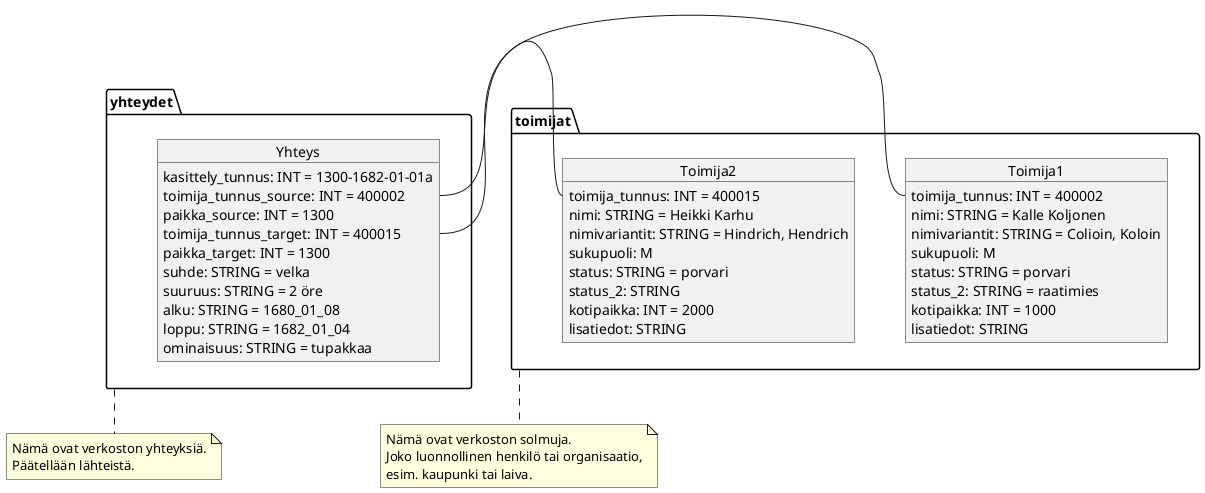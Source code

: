 @startuml

package toimijat {
    object Toimija1 {
        toimija_tunnus: INT = 400002
        nimi: STRING = Kalle Koljonen
        nimivariantit: STRING = Colioin, Koloin
        sukupuoli: M
        status: STRING = porvari
        status_2: STRING = raatimies
        kotipaikka: INT = 1000
        lisatiedot: STRING
    }
    object Toimija2 {
        toimija_tunnus: INT = 400015
        nimi: STRING = Heikki Karhu
        nimivariantit: STRING = Hindrich, Hendrich
        sukupuoli: M
        status: STRING = porvari
        status_2: STRING
        kotipaikka: INT = 2000
        lisatiedot: STRING
    }
}
note bottom of toimijat
    Nämä ovat verkoston solmuja.
    Joko luonnollinen henkilö tai organisaatio,
    esim. kaupunki tai laiva.
end note

package yhteydet {
    object Yhteys {
        kasittely_tunnus: INT = 1300-1682-01-01a
        toimija_tunnus_source: INT = 400002
        paikka_source: INT = 1300
        toimija_tunnus_target: INT = 400015
        paikka_target: INT = 1300
        suhde: STRING = velka
        suuruus: STRING = 2 öre
        alku: STRING = 1680_01_08
        loppu: STRING = 1682_01_04
        ominaisuus: STRING = tupakkaa
    }
}
note bottom of yhteydet
    Nämä ovat verkoston yhteyksiä.
    Päätellään lähteistä.
end note

Yhteys::toimija_tunnus_source -r- Toimija1::toimija_tunnus
Yhteys::toimija_tunnus_target -r- Toimija2::toimija_tunnus

@enduml